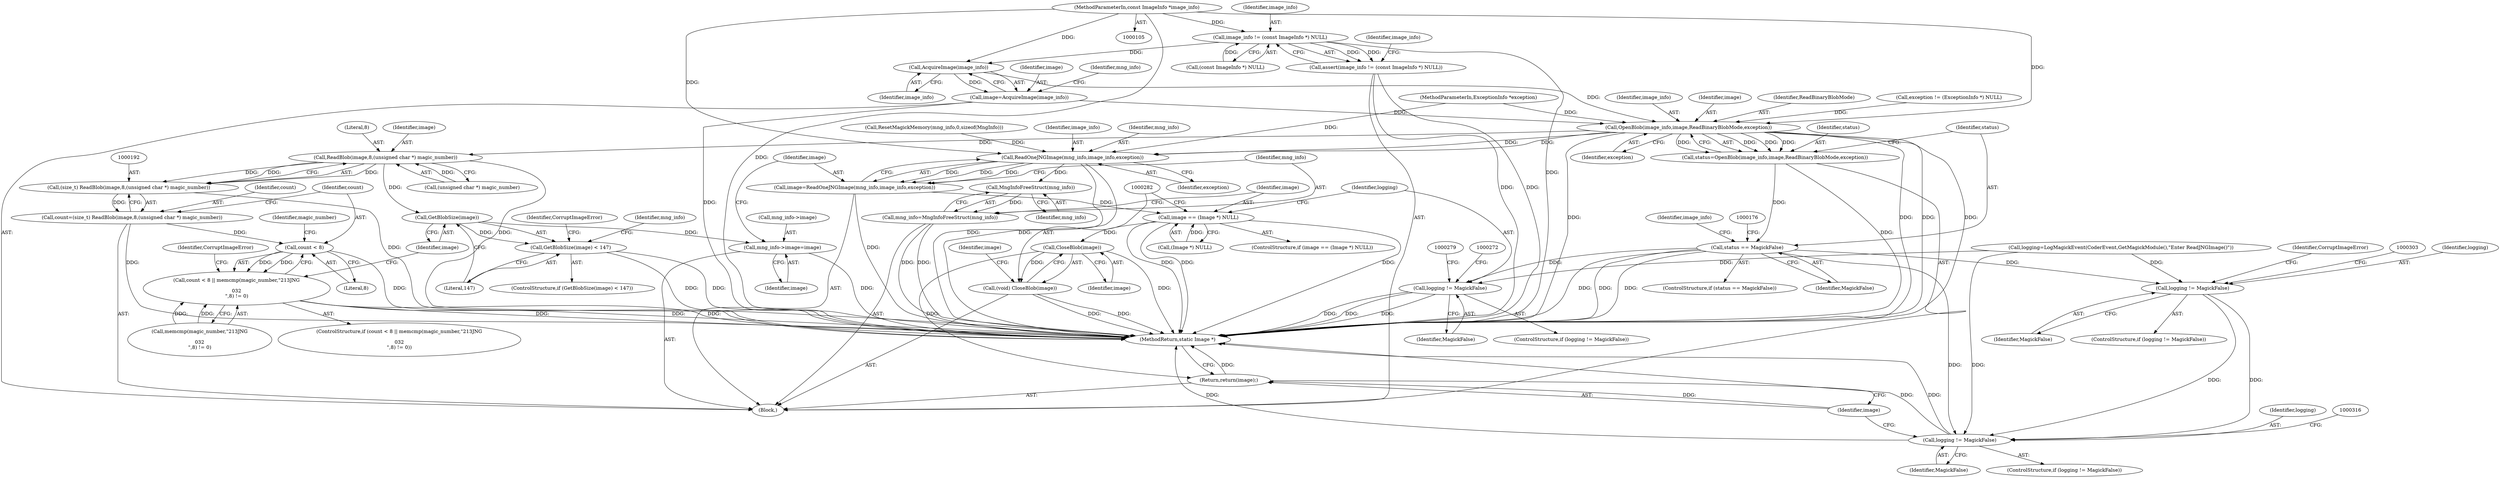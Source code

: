 digraph "0_ImageMagick_aa84944b405acebbeefe871d0f64969b9e9f31ac@pointer" {
"1000106" [label="(MethodParameterIn,const ImageInfo *image_info)"];
"1000116" [label="(Call,image_info != (const ImageInfo *) NULL)"];
"1000115" [label="(Call,assert(image_info != (const ImageInfo *) NULL))"];
"1000156" [label="(Call,AcquireImage(image_info))"];
"1000154" [label="(Call,image=AcquireImage(image_info))"];
"1000165" [label="(Call,OpenBlob(image_info,image,ReadBinaryBlobMode,exception))"];
"1000163" [label="(Call,status=OpenBlob(image_info,image,ReadBinaryBlobMode,exception))"];
"1000171" [label="(Call,status == MagickFalse)"];
"1000268" [label="(Call,logging != MagickFalse)"];
"1000299" [label="(Call,logging != MagickFalse)"];
"1000312" [label="(Call,logging != MagickFalse)"];
"1000193" [label="(Call,ReadBlob(image,8,(unsigned char *) magic_number))"];
"1000191" [label="(Call,(size_t) ReadBlob(image,8,(unsigned char *) magic_number))"];
"1000189" [label="(Call,count=(size_t) ReadBlob(image,8,(unsigned char *) magic_number))"];
"1000201" [label="(Call,count < 8)"];
"1000200" [label="(Call,count < 8 || memcmp(magic_number,\"\213JNG\r\n\032\n\",8) != 0)"];
"1000215" [label="(Call,GetBlobSize(image))"];
"1000214" [label="(Call,GetBlobSize(image) < 147)"];
"1000245" [label="(Call,mng_info->image=image)"];
"1000252" [label="(Call,ReadOneJNGImage(mng_info,image_info,exception))"];
"1000250" [label="(Call,image=ReadOneJNGImage(mng_info,image_info,exception))"];
"1000261" [label="(Call,image == (Image *) NULL)"];
"1000283" [label="(Call,CloseBlob(image))"];
"1000281" [label="(Call,(void) CloseBlob(image))"];
"1000321" [label="(Return,return(image);)"];
"1000258" [label="(Call,MngInfoFreeStruct(mng_info))"];
"1000256" [label="(Call,mng_info=MngInfoFreeStruct(mng_info))"];
"1000148" [label="(Call,logging=LogMagickEvent(CoderEvent,GetMagickModule(),\"Enter ReadJNGImage()\"))"];
"1000195" [label="(Literal,8)"];
"1000217" [label="(Literal,147)"];
"1000155" [label="(Identifier,image)"];
"1000169" [label="(Identifier,exception)"];
"1000108" [label="(Block,)"];
"1000259" [label="(Identifier,mng_info)"];
"1000284" [label="(Identifier,image)"];
"1000219" [label="(Identifier,CorruptImageError)"];
"1000240" [label="(Call,ResetMagickMemory(mng_info,0,sizeof(MngInfo)))"];
"1000281" [label="(Call,(void) CloseBlob(image))"];
"1000204" [label="(Call,memcmp(magic_number,\"\213JNG\r\n\032\n\",8) != 0)"];
"1000107" [label="(MethodParameterIn,ExceptionInfo *exception)"];
"1000191" [label="(Call,(size_t) ReadBlob(image,8,(unsigned char *) magic_number))"];
"1000124" [label="(Identifier,image_info)"];
"1000167" [label="(Identifier,image)"];
"1000157" [label="(Identifier,image_info)"];
"1000251" [label="(Identifier,image)"];
"1000300" [label="(Identifier,logging)"];
"1000172" [label="(Identifier,status)"];
"1000154" [label="(Call,image=AcquireImage(image_info))"];
"1000190" [label="(Identifier,count)"];
"1000254" [label="(Identifier,image_info)"];
"1000193" [label="(Call,ReadBlob(image,8,(unsigned char *) magic_number))"];
"1000321" [label="(Return,return(image);)"];
"1000182" [label="(Identifier,image_info)"];
"1000203" [label="(Literal,8)"];
"1000253" [label="(Identifier,mng_info)"];
"1000211" [label="(Identifier,CorruptImageError)"];
"1000171" [label="(Call,status == MagickFalse)"];
"1000323" [label="(MethodReturn,static Image *)"];
"1000200" [label="(Call,count < 8 || memcmp(magic_number,\"\213JNG\r\n\032\n\",8) != 0)"];
"1000299" [label="(Call,logging != MagickFalse)"];
"1000267" [label="(ControlStructure,if (logging != MagickFalse))"];
"1000250" [label="(Call,image=ReadOneJNGImage(mng_info,image_info,exception))"];
"1000164" [label="(Identifier,status)"];
"1000222" [label="(Identifier,mng_info)"];
"1000165" [label="(Call,OpenBlob(image_info,image,ReadBinaryBlobMode,exception))"];
"1000199" [label="(ControlStructure,if (count < 8 || memcmp(magic_number,\"\213JNG\r\n\032\n\",8) != 0))"];
"1000255" [label="(Identifier,exception)"];
"1000194" [label="(Identifier,image)"];
"1000314" [label="(Identifier,MagickFalse)"];
"1000168" [label="(Identifier,ReadBinaryBlobMode)"];
"1000268" [label="(Call,logging != MagickFalse)"];
"1000249" [label="(Identifier,image)"];
"1000301" [label="(Identifier,MagickFalse)"];
"1000298" [label="(ControlStructure,if (logging != MagickFalse))"];
"1000322" [label="(Identifier,image)"];
"1000170" [label="(ControlStructure,if (status == MagickFalse))"];
"1000206" [label="(Identifier,magic_number)"];
"1000159" [label="(Identifier,mng_info)"];
"1000257" [label="(Identifier,mng_info)"];
"1000252" [label="(Call,ReadOneJNGImage(mng_info,image_info,exception))"];
"1000262" [label="(Identifier,image)"];
"1000116" [label="(Call,image_info != (const ImageInfo *) NULL)"];
"1000137" [label="(Call,exception != (ExceptionInfo *) NULL)"];
"1000173" [label="(Identifier,MagickFalse)"];
"1000118" [label="(Call,(const ImageInfo *) NULL)"];
"1000215" [label="(Call,GetBlobSize(image))"];
"1000115" [label="(Call,assert(image_info != (const ImageInfo *) NULL))"];
"1000214" [label="(Call,GetBlobSize(image) < 147)"];
"1000312" [label="(Call,logging != MagickFalse)"];
"1000201" [label="(Call,count < 8)"];
"1000189" [label="(Call,count=(size_t) ReadBlob(image,8,(unsigned char *) magic_number))"];
"1000269" [label="(Identifier,logging)"];
"1000260" [label="(ControlStructure,if (image == (Image *) NULL))"];
"1000246" [label="(Call,mng_info->image)"];
"1000309" [label="(Identifier,CorruptImageError)"];
"1000245" [label="(Call,mng_info->image=image)"];
"1000261" [label="(Call,image == (Image *) NULL)"];
"1000117" [label="(Identifier,image_info)"];
"1000163" [label="(Call,status=OpenBlob(image_info,image,ReadBinaryBlobMode,exception))"];
"1000256" [label="(Call,mng_info=MngInfoFreeStruct(mng_info))"];
"1000196" [label="(Call,(unsigned char *) magic_number)"];
"1000216" [label="(Identifier,image)"];
"1000311" [label="(ControlStructure,if (logging != MagickFalse))"];
"1000166" [label="(Identifier,image_info)"];
"1000270" [label="(Identifier,MagickFalse)"];
"1000202" [label="(Identifier,count)"];
"1000213" [label="(ControlStructure,if (GetBlobSize(image) < 147))"];
"1000313" [label="(Identifier,logging)"];
"1000289" [label="(Identifier,image)"];
"1000258" [label="(Call,MngInfoFreeStruct(mng_info))"];
"1000156" [label="(Call,AcquireImage(image_info))"];
"1000106" [label="(MethodParameterIn,const ImageInfo *image_info)"];
"1000283" [label="(Call,CloseBlob(image))"];
"1000263" [label="(Call,(Image *) NULL)"];
"1000106" -> "1000105"  [label="AST: "];
"1000106" -> "1000323"  [label="DDG: "];
"1000106" -> "1000116"  [label="DDG: "];
"1000106" -> "1000156"  [label="DDG: "];
"1000106" -> "1000165"  [label="DDG: "];
"1000106" -> "1000252"  [label="DDG: "];
"1000116" -> "1000115"  [label="AST: "];
"1000116" -> "1000118"  [label="CFG: "];
"1000117" -> "1000116"  [label="AST: "];
"1000118" -> "1000116"  [label="AST: "];
"1000115" -> "1000116"  [label="CFG: "];
"1000116" -> "1000323"  [label="DDG: "];
"1000116" -> "1000115"  [label="DDG: "];
"1000116" -> "1000115"  [label="DDG: "];
"1000118" -> "1000116"  [label="DDG: "];
"1000116" -> "1000156"  [label="DDG: "];
"1000115" -> "1000108"  [label="AST: "];
"1000124" -> "1000115"  [label="CFG: "];
"1000115" -> "1000323"  [label="DDG: "];
"1000115" -> "1000323"  [label="DDG: "];
"1000156" -> "1000154"  [label="AST: "];
"1000156" -> "1000157"  [label="CFG: "];
"1000157" -> "1000156"  [label="AST: "];
"1000154" -> "1000156"  [label="CFG: "];
"1000156" -> "1000154"  [label="DDG: "];
"1000156" -> "1000165"  [label="DDG: "];
"1000154" -> "1000108"  [label="AST: "];
"1000155" -> "1000154"  [label="AST: "];
"1000159" -> "1000154"  [label="CFG: "];
"1000154" -> "1000323"  [label="DDG: "];
"1000154" -> "1000165"  [label="DDG: "];
"1000165" -> "1000163"  [label="AST: "];
"1000165" -> "1000169"  [label="CFG: "];
"1000166" -> "1000165"  [label="AST: "];
"1000167" -> "1000165"  [label="AST: "];
"1000168" -> "1000165"  [label="AST: "];
"1000169" -> "1000165"  [label="AST: "];
"1000163" -> "1000165"  [label="CFG: "];
"1000165" -> "1000323"  [label="DDG: "];
"1000165" -> "1000323"  [label="DDG: "];
"1000165" -> "1000323"  [label="DDG: "];
"1000165" -> "1000323"  [label="DDG: "];
"1000165" -> "1000163"  [label="DDG: "];
"1000165" -> "1000163"  [label="DDG: "];
"1000165" -> "1000163"  [label="DDG: "];
"1000165" -> "1000163"  [label="DDG: "];
"1000137" -> "1000165"  [label="DDG: "];
"1000107" -> "1000165"  [label="DDG: "];
"1000165" -> "1000193"  [label="DDG: "];
"1000165" -> "1000252"  [label="DDG: "];
"1000165" -> "1000252"  [label="DDG: "];
"1000163" -> "1000108"  [label="AST: "];
"1000164" -> "1000163"  [label="AST: "];
"1000172" -> "1000163"  [label="CFG: "];
"1000163" -> "1000323"  [label="DDG: "];
"1000163" -> "1000171"  [label="DDG: "];
"1000171" -> "1000170"  [label="AST: "];
"1000171" -> "1000173"  [label="CFG: "];
"1000172" -> "1000171"  [label="AST: "];
"1000173" -> "1000171"  [label="AST: "];
"1000176" -> "1000171"  [label="CFG: "];
"1000182" -> "1000171"  [label="CFG: "];
"1000171" -> "1000323"  [label="DDG: "];
"1000171" -> "1000323"  [label="DDG: "];
"1000171" -> "1000323"  [label="DDG: "];
"1000171" -> "1000268"  [label="DDG: "];
"1000171" -> "1000299"  [label="DDG: "];
"1000171" -> "1000312"  [label="DDG: "];
"1000268" -> "1000267"  [label="AST: "];
"1000268" -> "1000270"  [label="CFG: "];
"1000269" -> "1000268"  [label="AST: "];
"1000270" -> "1000268"  [label="AST: "];
"1000272" -> "1000268"  [label="CFG: "];
"1000279" -> "1000268"  [label="CFG: "];
"1000268" -> "1000323"  [label="DDG: "];
"1000268" -> "1000323"  [label="DDG: "];
"1000268" -> "1000323"  [label="DDG: "];
"1000148" -> "1000268"  [label="DDG: "];
"1000299" -> "1000298"  [label="AST: "];
"1000299" -> "1000301"  [label="CFG: "];
"1000300" -> "1000299"  [label="AST: "];
"1000301" -> "1000299"  [label="AST: "];
"1000303" -> "1000299"  [label="CFG: "];
"1000309" -> "1000299"  [label="CFG: "];
"1000148" -> "1000299"  [label="DDG: "];
"1000299" -> "1000312"  [label="DDG: "];
"1000299" -> "1000312"  [label="DDG: "];
"1000312" -> "1000311"  [label="AST: "];
"1000312" -> "1000314"  [label="CFG: "];
"1000313" -> "1000312"  [label="AST: "];
"1000314" -> "1000312"  [label="AST: "];
"1000316" -> "1000312"  [label="CFG: "];
"1000322" -> "1000312"  [label="CFG: "];
"1000312" -> "1000323"  [label="DDG: "];
"1000312" -> "1000323"  [label="DDG: "];
"1000312" -> "1000323"  [label="DDG: "];
"1000148" -> "1000312"  [label="DDG: "];
"1000193" -> "1000191"  [label="AST: "];
"1000193" -> "1000196"  [label="CFG: "];
"1000194" -> "1000193"  [label="AST: "];
"1000195" -> "1000193"  [label="AST: "];
"1000196" -> "1000193"  [label="AST: "];
"1000191" -> "1000193"  [label="CFG: "];
"1000193" -> "1000323"  [label="DDG: "];
"1000193" -> "1000191"  [label="DDG: "];
"1000193" -> "1000191"  [label="DDG: "];
"1000193" -> "1000191"  [label="DDG: "];
"1000196" -> "1000193"  [label="DDG: "];
"1000193" -> "1000215"  [label="DDG: "];
"1000191" -> "1000189"  [label="AST: "];
"1000192" -> "1000191"  [label="AST: "];
"1000189" -> "1000191"  [label="CFG: "];
"1000191" -> "1000323"  [label="DDG: "];
"1000191" -> "1000189"  [label="DDG: "];
"1000189" -> "1000108"  [label="AST: "];
"1000190" -> "1000189"  [label="AST: "];
"1000202" -> "1000189"  [label="CFG: "];
"1000189" -> "1000323"  [label="DDG: "];
"1000189" -> "1000201"  [label="DDG: "];
"1000201" -> "1000200"  [label="AST: "];
"1000201" -> "1000203"  [label="CFG: "];
"1000202" -> "1000201"  [label="AST: "];
"1000203" -> "1000201"  [label="AST: "];
"1000206" -> "1000201"  [label="CFG: "];
"1000200" -> "1000201"  [label="CFG: "];
"1000201" -> "1000323"  [label="DDG: "];
"1000201" -> "1000200"  [label="DDG: "];
"1000201" -> "1000200"  [label="DDG: "];
"1000200" -> "1000199"  [label="AST: "];
"1000200" -> "1000204"  [label="CFG: "];
"1000204" -> "1000200"  [label="AST: "];
"1000211" -> "1000200"  [label="CFG: "];
"1000216" -> "1000200"  [label="CFG: "];
"1000200" -> "1000323"  [label="DDG: "];
"1000200" -> "1000323"  [label="DDG: "];
"1000200" -> "1000323"  [label="DDG: "];
"1000204" -> "1000200"  [label="DDG: "];
"1000204" -> "1000200"  [label="DDG: "];
"1000215" -> "1000214"  [label="AST: "];
"1000215" -> "1000216"  [label="CFG: "];
"1000216" -> "1000215"  [label="AST: "];
"1000217" -> "1000215"  [label="CFG: "];
"1000215" -> "1000214"  [label="DDG: "];
"1000215" -> "1000245"  [label="DDG: "];
"1000214" -> "1000213"  [label="AST: "];
"1000214" -> "1000217"  [label="CFG: "];
"1000217" -> "1000214"  [label="AST: "];
"1000219" -> "1000214"  [label="CFG: "];
"1000222" -> "1000214"  [label="CFG: "];
"1000214" -> "1000323"  [label="DDG: "];
"1000214" -> "1000323"  [label="DDG: "];
"1000245" -> "1000108"  [label="AST: "];
"1000245" -> "1000249"  [label="CFG: "];
"1000246" -> "1000245"  [label="AST: "];
"1000249" -> "1000245"  [label="AST: "];
"1000251" -> "1000245"  [label="CFG: "];
"1000245" -> "1000323"  [label="DDG: "];
"1000252" -> "1000250"  [label="AST: "];
"1000252" -> "1000255"  [label="CFG: "];
"1000253" -> "1000252"  [label="AST: "];
"1000254" -> "1000252"  [label="AST: "];
"1000255" -> "1000252"  [label="AST: "];
"1000250" -> "1000252"  [label="CFG: "];
"1000252" -> "1000323"  [label="DDG: "];
"1000252" -> "1000323"  [label="DDG: "];
"1000252" -> "1000250"  [label="DDG: "];
"1000252" -> "1000250"  [label="DDG: "];
"1000252" -> "1000250"  [label="DDG: "];
"1000240" -> "1000252"  [label="DDG: "];
"1000107" -> "1000252"  [label="DDG: "];
"1000252" -> "1000258"  [label="DDG: "];
"1000250" -> "1000108"  [label="AST: "];
"1000251" -> "1000250"  [label="AST: "];
"1000257" -> "1000250"  [label="CFG: "];
"1000250" -> "1000323"  [label="DDG: "];
"1000250" -> "1000261"  [label="DDG: "];
"1000261" -> "1000260"  [label="AST: "];
"1000261" -> "1000263"  [label="CFG: "];
"1000262" -> "1000261"  [label="AST: "];
"1000263" -> "1000261"  [label="AST: "];
"1000269" -> "1000261"  [label="CFG: "];
"1000282" -> "1000261"  [label="CFG: "];
"1000261" -> "1000323"  [label="DDG: "];
"1000261" -> "1000323"  [label="DDG: "];
"1000261" -> "1000323"  [label="DDG: "];
"1000263" -> "1000261"  [label="DDG: "];
"1000261" -> "1000283"  [label="DDG: "];
"1000283" -> "1000281"  [label="AST: "];
"1000283" -> "1000284"  [label="CFG: "];
"1000284" -> "1000283"  [label="AST: "];
"1000281" -> "1000283"  [label="CFG: "];
"1000283" -> "1000323"  [label="DDG: "];
"1000283" -> "1000281"  [label="DDG: "];
"1000283" -> "1000321"  [label="DDG: "];
"1000281" -> "1000108"  [label="AST: "];
"1000282" -> "1000281"  [label="AST: "];
"1000289" -> "1000281"  [label="CFG: "];
"1000281" -> "1000323"  [label="DDG: "];
"1000281" -> "1000323"  [label="DDG: "];
"1000321" -> "1000108"  [label="AST: "];
"1000321" -> "1000322"  [label="CFG: "];
"1000322" -> "1000321"  [label="AST: "];
"1000323" -> "1000321"  [label="CFG: "];
"1000321" -> "1000323"  [label="DDG: "];
"1000322" -> "1000321"  [label="DDG: "];
"1000258" -> "1000256"  [label="AST: "];
"1000258" -> "1000259"  [label="CFG: "];
"1000259" -> "1000258"  [label="AST: "];
"1000256" -> "1000258"  [label="CFG: "];
"1000258" -> "1000256"  [label="DDG: "];
"1000256" -> "1000108"  [label="AST: "];
"1000257" -> "1000256"  [label="AST: "];
"1000262" -> "1000256"  [label="CFG: "];
"1000256" -> "1000323"  [label="DDG: "];
"1000256" -> "1000323"  [label="DDG: "];
}
